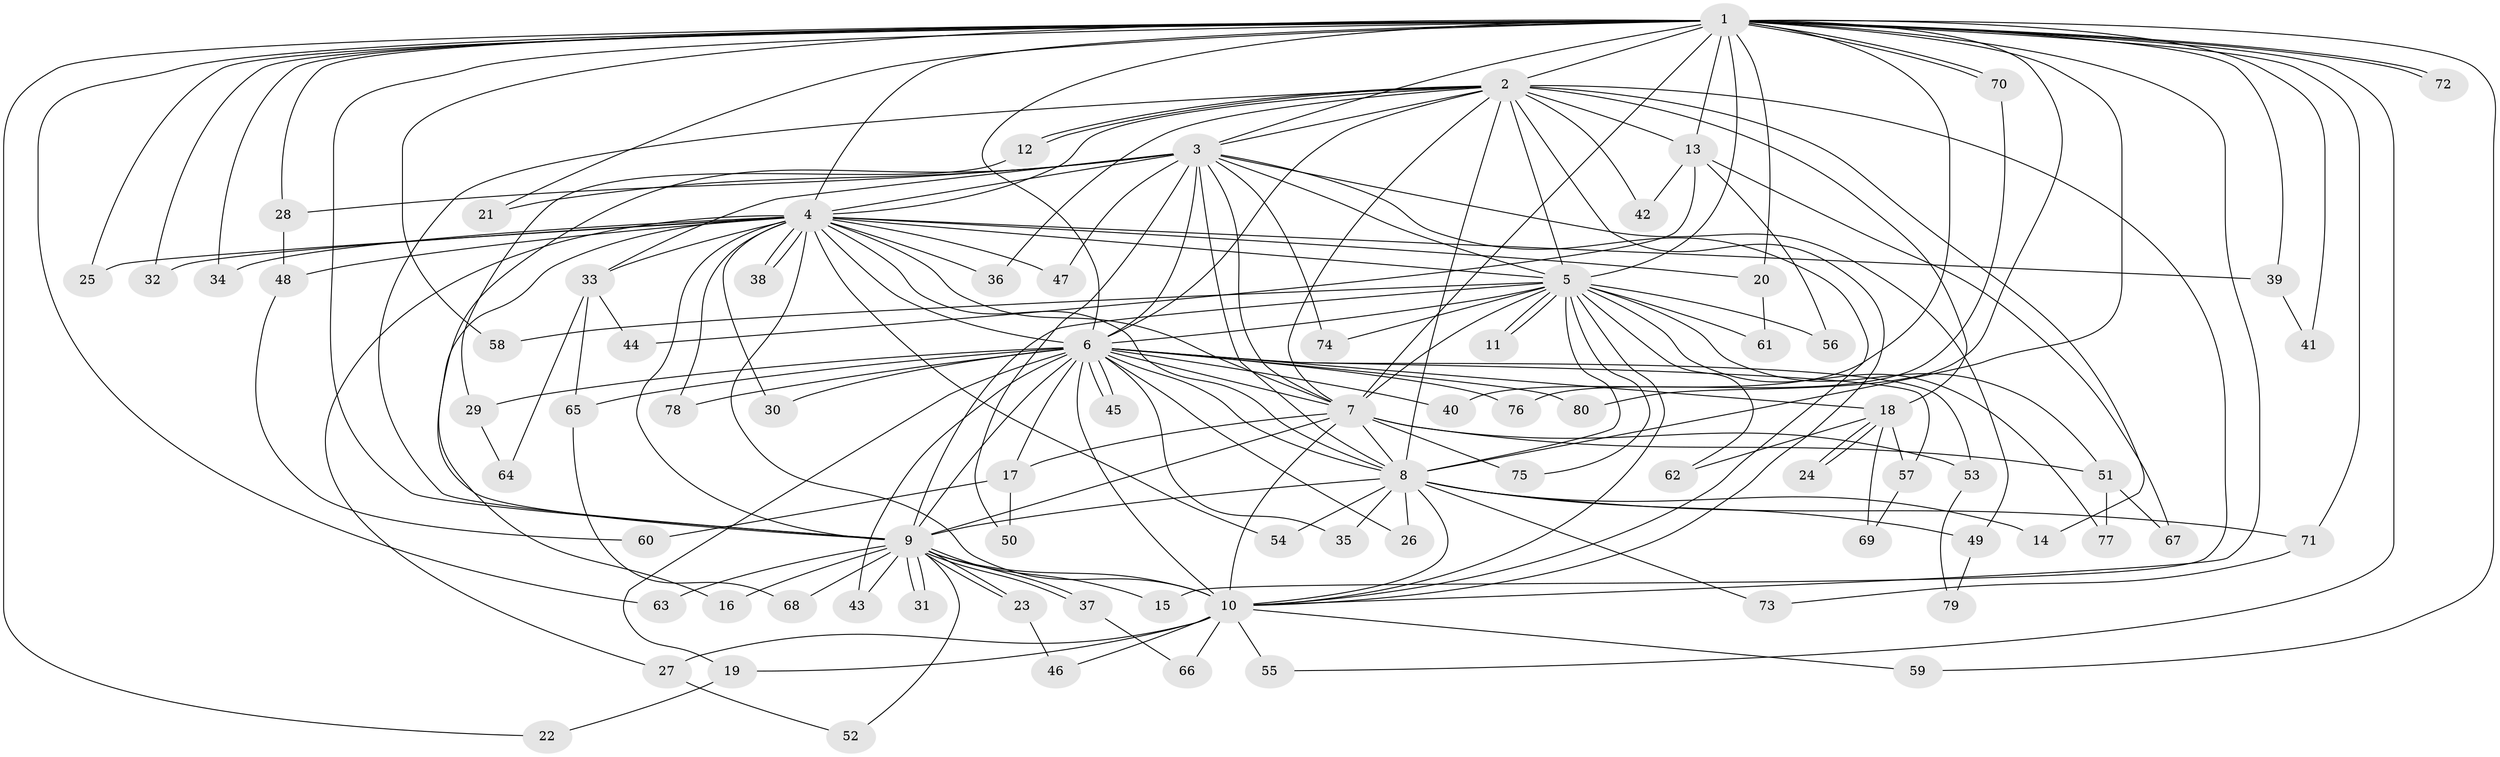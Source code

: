 // coarse degree distribution, {1: 0.53125, 2: 0.3125, 8: 0.03125, 3: 0.0625, 21: 0.03125, 18: 0.03125}
// Generated by graph-tools (version 1.1) at 2025/46/03/04/25 21:46:41]
// undirected, 80 vertices, 185 edges
graph export_dot {
graph [start="1"]
  node [color=gray90,style=filled];
  1;
  2;
  3;
  4;
  5;
  6;
  7;
  8;
  9;
  10;
  11;
  12;
  13;
  14;
  15;
  16;
  17;
  18;
  19;
  20;
  21;
  22;
  23;
  24;
  25;
  26;
  27;
  28;
  29;
  30;
  31;
  32;
  33;
  34;
  35;
  36;
  37;
  38;
  39;
  40;
  41;
  42;
  43;
  44;
  45;
  46;
  47;
  48;
  49;
  50;
  51;
  52;
  53;
  54;
  55;
  56;
  57;
  58;
  59;
  60;
  61;
  62;
  63;
  64;
  65;
  66;
  67;
  68;
  69;
  70;
  71;
  72;
  73;
  74;
  75;
  76;
  77;
  78;
  79;
  80;
  1 -- 2;
  1 -- 3;
  1 -- 4;
  1 -- 5;
  1 -- 6;
  1 -- 7;
  1 -- 8;
  1 -- 9;
  1 -- 10;
  1 -- 13;
  1 -- 20;
  1 -- 21;
  1 -- 22;
  1 -- 25;
  1 -- 28;
  1 -- 32;
  1 -- 34;
  1 -- 39;
  1 -- 40;
  1 -- 41;
  1 -- 55;
  1 -- 58;
  1 -- 59;
  1 -- 63;
  1 -- 70;
  1 -- 70;
  1 -- 71;
  1 -- 72;
  1 -- 72;
  1 -- 80;
  2 -- 3;
  2 -- 4;
  2 -- 5;
  2 -- 6;
  2 -- 7;
  2 -- 8;
  2 -- 9;
  2 -- 10;
  2 -- 12;
  2 -- 12;
  2 -- 13;
  2 -- 14;
  2 -- 15;
  2 -- 18;
  2 -- 36;
  2 -- 42;
  3 -- 4;
  3 -- 5;
  3 -- 6;
  3 -- 7;
  3 -- 8;
  3 -- 9;
  3 -- 10;
  3 -- 21;
  3 -- 28;
  3 -- 33;
  3 -- 47;
  3 -- 49;
  3 -- 50;
  3 -- 74;
  4 -- 5;
  4 -- 6;
  4 -- 7;
  4 -- 8;
  4 -- 9;
  4 -- 10;
  4 -- 16;
  4 -- 20;
  4 -- 25;
  4 -- 27;
  4 -- 30;
  4 -- 32;
  4 -- 33;
  4 -- 34;
  4 -- 36;
  4 -- 38;
  4 -- 38;
  4 -- 39;
  4 -- 47;
  4 -- 48;
  4 -- 54;
  4 -- 78;
  5 -- 6;
  5 -- 7;
  5 -- 8;
  5 -- 9;
  5 -- 10;
  5 -- 11;
  5 -- 11;
  5 -- 51;
  5 -- 56;
  5 -- 58;
  5 -- 61;
  5 -- 62;
  5 -- 74;
  5 -- 75;
  5 -- 77;
  6 -- 7;
  6 -- 8;
  6 -- 9;
  6 -- 10;
  6 -- 17;
  6 -- 18;
  6 -- 19;
  6 -- 26;
  6 -- 29;
  6 -- 30;
  6 -- 35;
  6 -- 40;
  6 -- 43;
  6 -- 45;
  6 -- 45;
  6 -- 53;
  6 -- 57;
  6 -- 65;
  6 -- 76;
  6 -- 78;
  6 -- 80;
  7 -- 8;
  7 -- 9;
  7 -- 10;
  7 -- 17;
  7 -- 51;
  7 -- 53;
  7 -- 75;
  8 -- 9;
  8 -- 10;
  8 -- 14;
  8 -- 26;
  8 -- 35;
  8 -- 49;
  8 -- 54;
  8 -- 71;
  8 -- 73;
  9 -- 10;
  9 -- 15;
  9 -- 16;
  9 -- 23;
  9 -- 23;
  9 -- 31;
  9 -- 31;
  9 -- 37;
  9 -- 37;
  9 -- 43;
  9 -- 52;
  9 -- 63;
  9 -- 68;
  10 -- 19;
  10 -- 27;
  10 -- 46;
  10 -- 55;
  10 -- 59;
  10 -- 66;
  12 -- 29;
  13 -- 42;
  13 -- 44;
  13 -- 56;
  13 -- 67;
  17 -- 50;
  17 -- 60;
  18 -- 24;
  18 -- 24;
  18 -- 57;
  18 -- 62;
  18 -- 69;
  19 -- 22;
  20 -- 61;
  23 -- 46;
  27 -- 52;
  28 -- 48;
  29 -- 64;
  33 -- 44;
  33 -- 64;
  33 -- 65;
  37 -- 66;
  39 -- 41;
  48 -- 60;
  49 -- 79;
  51 -- 67;
  51 -- 77;
  53 -- 79;
  57 -- 69;
  65 -- 68;
  70 -- 76;
  71 -- 73;
}
